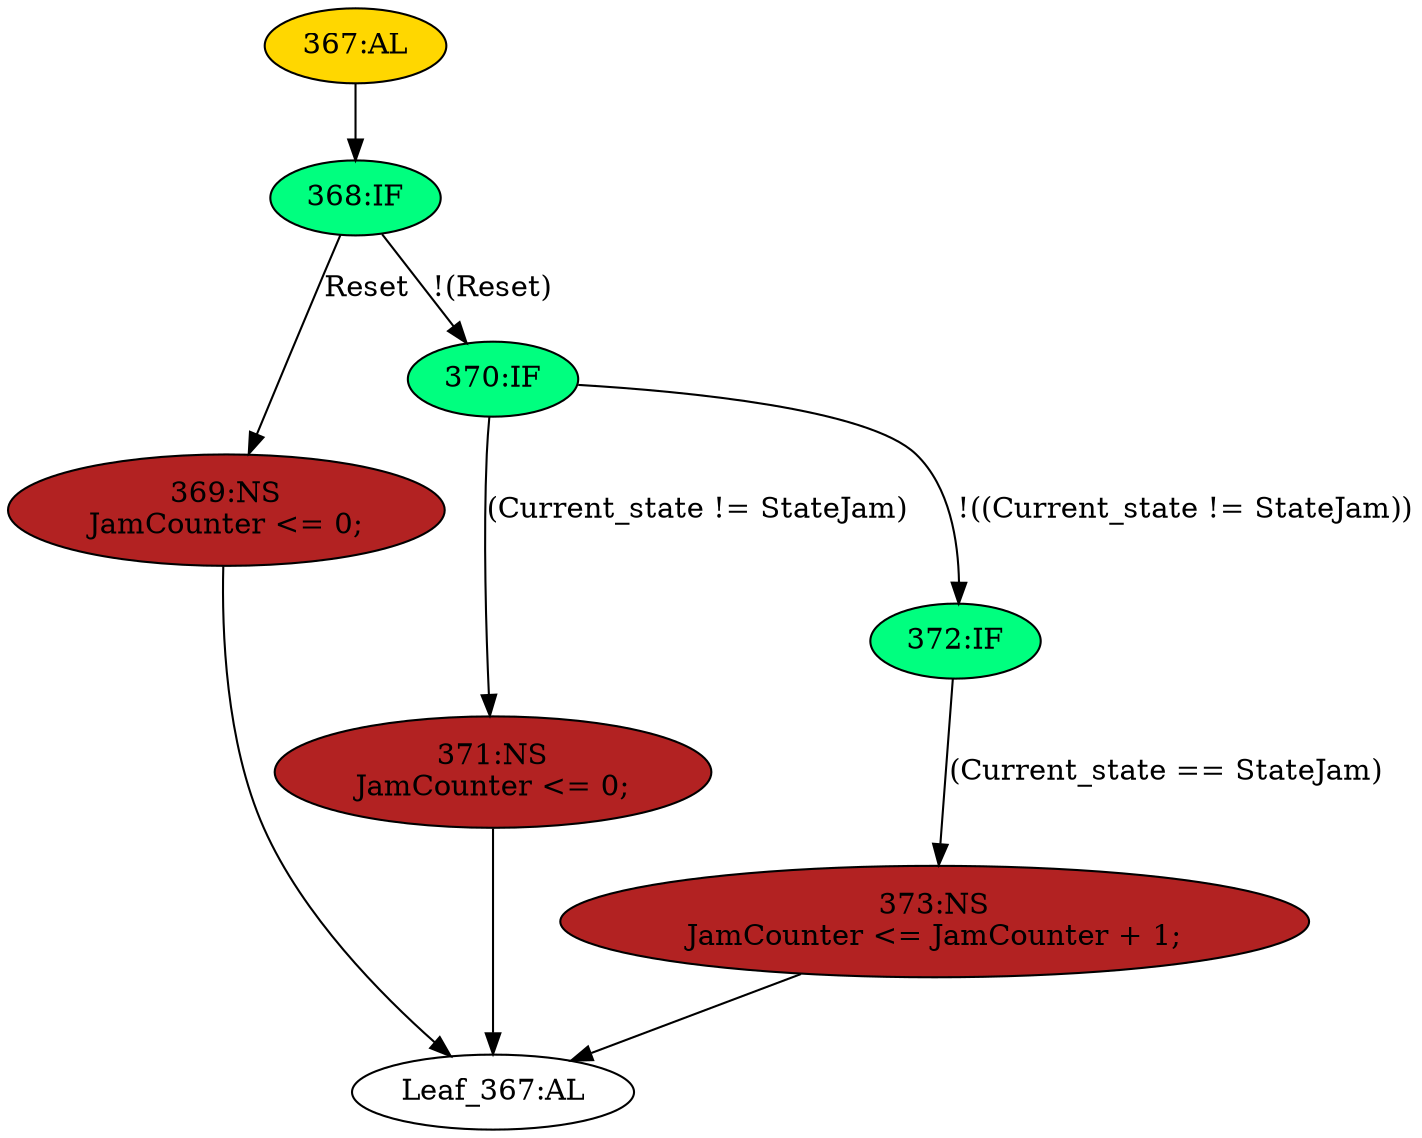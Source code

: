 strict digraph "" {
	node [label="\N"];
	"369:NS"	 [ast="<pyverilog.vparser.ast.NonblockingSubstitution object at 0x7f104a56c1d0>",
		fillcolor=firebrick,
		label="369:NS
JamCounter <= 0;",
		statements="[<pyverilog.vparser.ast.NonblockingSubstitution object at 0x7f104a56c1d0>]",
		style=filled,
		typ=NonblockingSubstitution];
	"Leaf_367:AL"	 [def_var="['JamCounter']",
		label="Leaf_367:AL"];
	"369:NS" -> "Leaf_367:AL"	 [cond="[]",
		lineno=None];
	"373:NS"	 [ast="<pyverilog.vparser.ast.NonblockingSubstitution object at 0x7f104a56ce10>",
		fillcolor=firebrick,
		label="373:NS
JamCounter <= JamCounter + 1;",
		statements="[<pyverilog.vparser.ast.NonblockingSubstitution object at 0x7f104a56ce10>]",
		style=filled,
		typ=NonblockingSubstitution];
	"373:NS" -> "Leaf_367:AL"	 [cond="[]",
		lineno=None];
	"368:IF"	 [ast="<pyverilog.vparser.ast.IfStatement object at 0x7f104a5722d0>",
		fillcolor=springgreen,
		label="368:IF",
		statements="[]",
		style=filled,
		typ=IfStatement];
	"368:IF" -> "369:NS"	 [cond="['Reset']",
		label=Reset,
		lineno=368];
	"370:IF"	 [ast="<pyverilog.vparser.ast.IfStatement object at 0x7f104a572310>",
		fillcolor=springgreen,
		label="370:IF",
		statements="[]",
		style=filled,
		typ=IfStatement];
	"368:IF" -> "370:IF"	 [cond="['Reset']",
		label="!(Reset)",
		lineno=368];
	"371:NS"	 [ast="<pyverilog.vparser.ast.NonblockingSubstitution object at 0x7f104a572350>",
		fillcolor=firebrick,
		label="371:NS
JamCounter <= 0;",
		statements="[<pyverilog.vparser.ast.NonblockingSubstitution object at 0x7f104a572350>]",
		style=filled,
		typ=NonblockingSubstitution];
	"371:NS" -> "Leaf_367:AL"	 [cond="[]",
		lineno=None];
	"370:IF" -> "371:NS"	 [cond="['Current_state', 'StateJam']",
		label="(Current_state != StateJam)",
		lineno=370];
	"372:IF"	 [ast="<pyverilog.vparser.ast.IfStatement object at 0x7f104a572110>",
		fillcolor=springgreen,
		label="372:IF",
		statements="[]",
		style=filled,
		typ=IfStatement];
	"370:IF" -> "372:IF"	 [cond="['Current_state', 'StateJam']",
		label="!((Current_state != StateJam))",
		lineno=370];
	"372:IF" -> "373:NS"	 [cond="['Current_state', 'StateJam']",
		label="(Current_state == StateJam)",
		lineno=372];
	"367:AL"	 [ast="<pyverilog.vparser.ast.Always object at 0x7f104a5725d0>",
		clk_sens=True,
		fillcolor=gold,
		label="367:AL",
		sens="['Clk', 'Reset']",
		statements="[]",
		style=filled,
		typ=Always,
		use_var="['Reset', 'StateJam', 'Current_state', 'JamCounter']"];
	"367:AL" -> "368:IF"	 [cond="[]",
		lineno=None];
}
